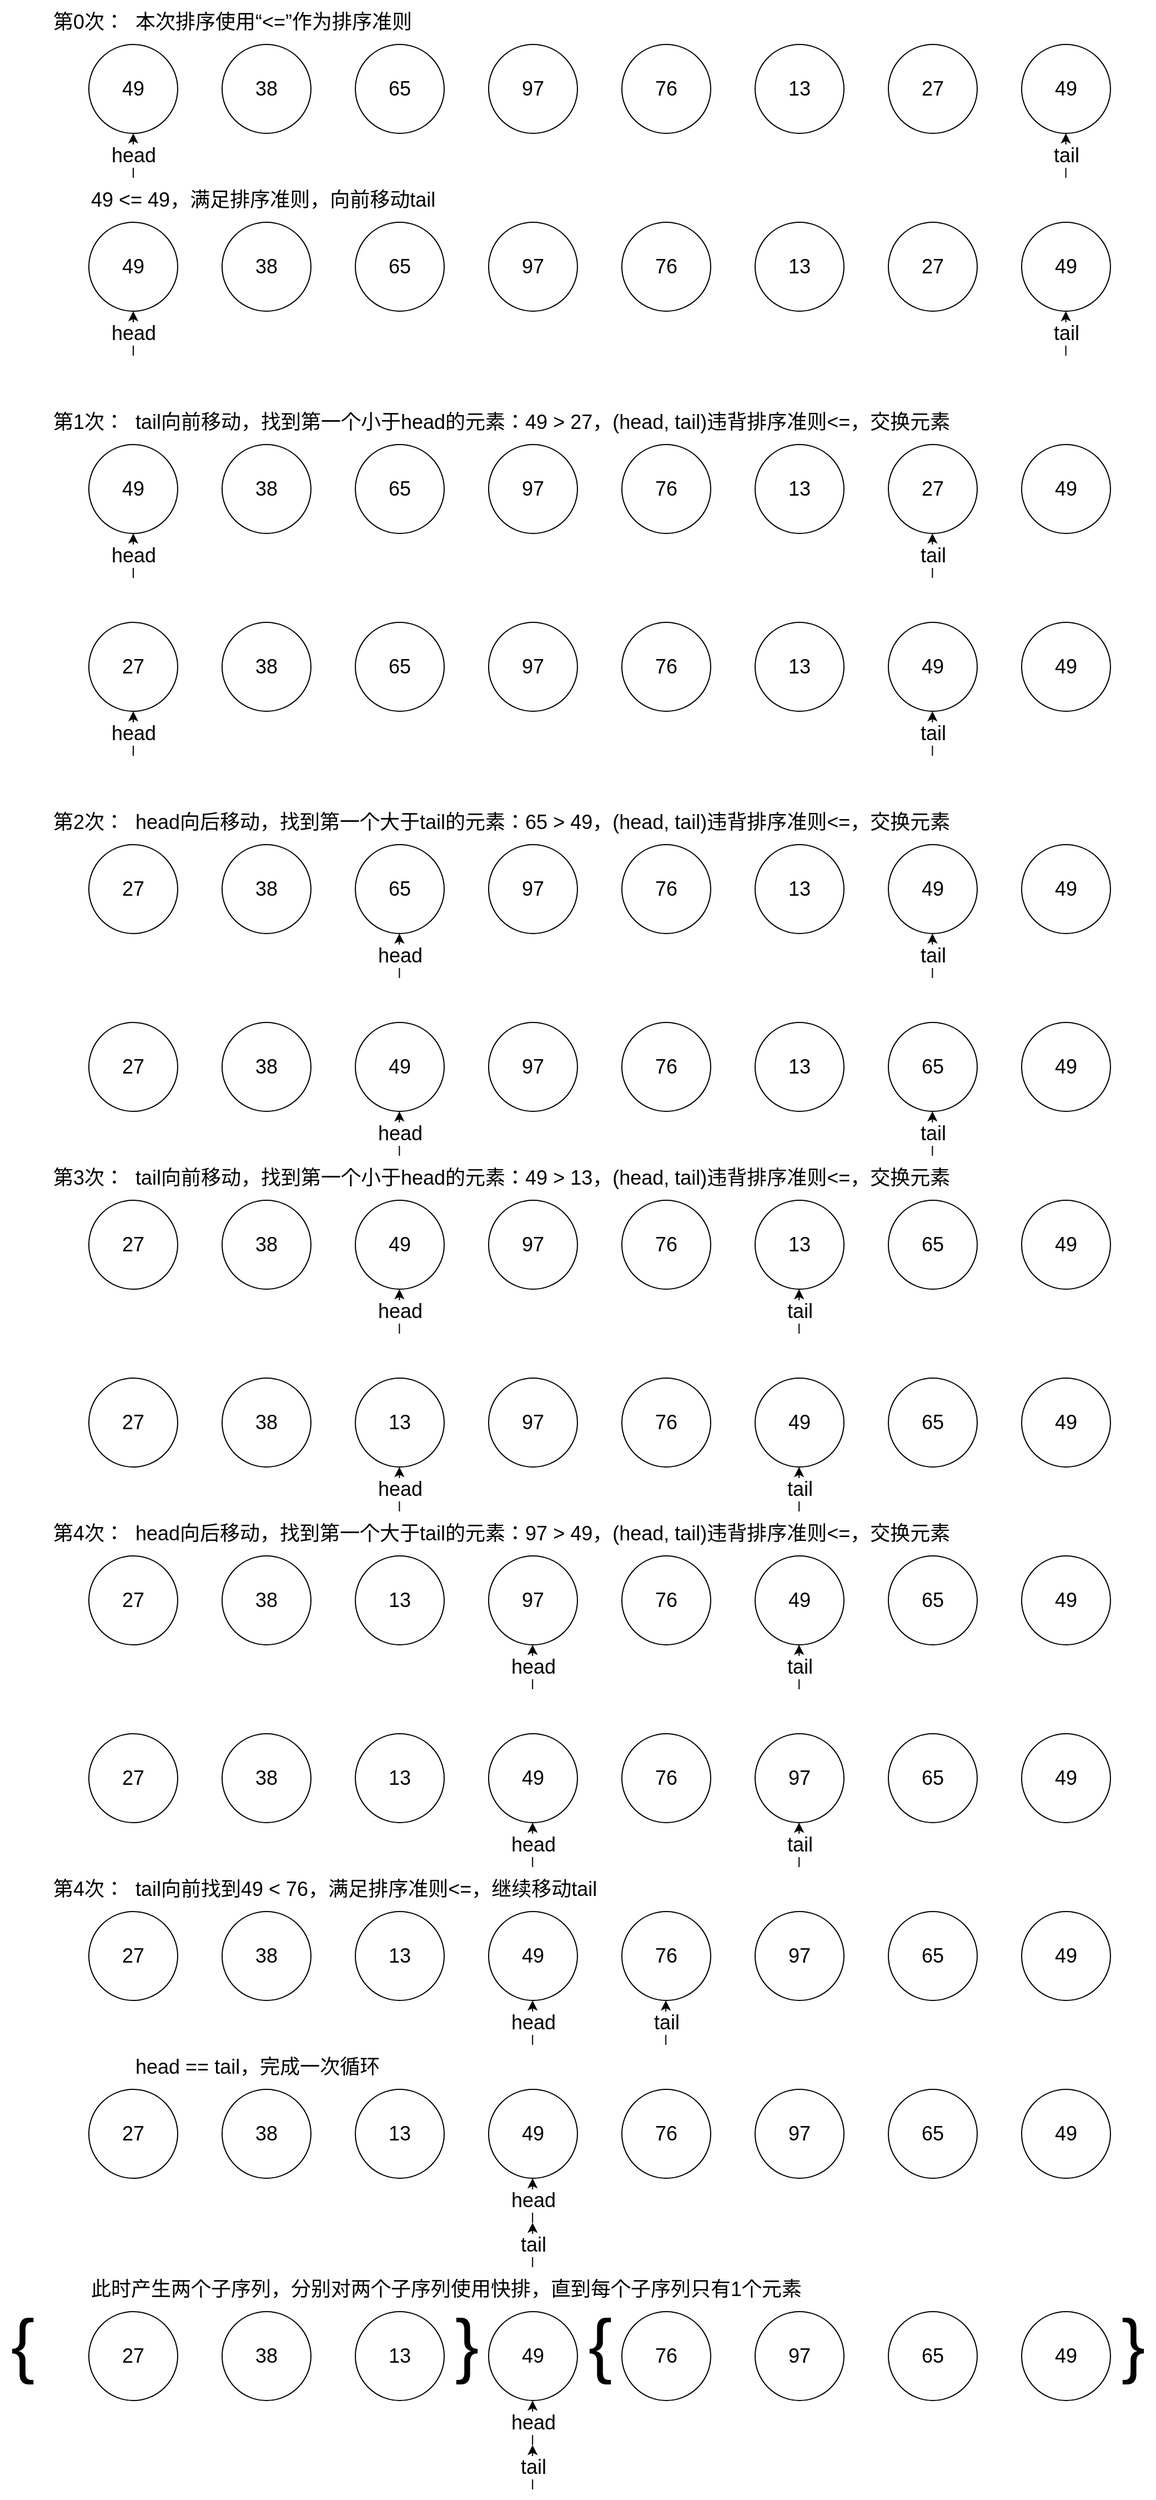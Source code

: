 <mxfile version="15.4.0" type="device"><diagram id="n334v6vvkd28etrMRCji" name="Page-1"><mxGraphModel dx="1422" dy="1916" grid="1" gridSize="10" guides="1" tooltips="1" connect="1" arrows="1" fold="1" page="1" pageScale="1" pageWidth="850" pageHeight="1100" math="0" shadow="0"><root><mxCell id="0"/><mxCell id="1" parent="0"/><mxCell id="-LoUtXhSMaFqMLN9isDO-1" value="&lt;font style=&quot;font-size: 18px&quot;&gt;49&lt;/font&gt;" style="ellipse;whiteSpace=wrap;html=1;aspect=fixed;" parent="1" vertex="1"><mxGeometry x="160" y="-40" width="80" height="80" as="geometry"/></mxCell><mxCell id="-LoUtXhSMaFqMLN9isDO-2" value="&lt;font style=&quot;font-size: 18px&quot;&gt;38&lt;/font&gt;" style="ellipse;whiteSpace=wrap;html=1;aspect=fixed;" parent="1" vertex="1"><mxGeometry x="280" y="-40" width="80" height="80" as="geometry"/></mxCell><mxCell id="-LoUtXhSMaFqMLN9isDO-3" value="&lt;font style=&quot;font-size: 18px&quot;&gt;65&lt;/font&gt;" style="ellipse;whiteSpace=wrap;html=1;aspect=fixed;" parent="1" vertex="1"><mxGeometry x="400" y="-40" width="80" height="80" as="geometry"/></mxCell><mxCell id="-LoUtXhSMaFqMLN9isDO-4" value="&lt;font style=&quot;font-size: 18px&quot;&gt;97&lt;/font&gt;" style="ellipse;whiteSpace=wrap;html=1;aspect=fixed;" parent="1" vertex="1"><mxGeometry x="520" y="-40" width="80" height="80" as="geometry"/></mxCell><mxCell id="-LoUtXhSMaFqMLN9isDO-5" value="&lt;span style=&quot;font-size: 18px&quot;&gt;76&lt;/span&gt;" style="ellipse;whiteSpace=wrap;html=1;aspect=fixed;" parent="1" vertex="1"><mxGeometry x="640" y="-40" width="80" height="80" as="geometry"/></mxCell><mxCell id="-LoUtXhSMaFqMLN9isDO-6" value="&lt;span style=&quot;font-size: 18px&quot;&gt;13&lt;/span&gt;" style="ellipse;whiteSpace=wrap;html=1;aspect=fixed;" parent="1" vertex="1"><mxGeometry x="760" y="-40" width="80" height="80" as="geometry"/></mxCell><mxCell id="-LoUtXhSMaFqMLN9isDO-7" value="&lt;span style=&quot;font-size: 18px&quot;&gt;27&lt;/span&gt;" style="ellipse;whiteSpace=wrap;html=1;aspect=fixed;" parent="1" vertex="1"><mxGeometry x="880" y="-40" width="80" height="80" as="geometry"/></mxCell><mxCell id="-LoUtXhSMaFqMLN9isDO-8" value="&lt;span style=&quot;font-size: 18px&quot;&gt;49&lt;/span&gt;" style="ellipse;whiteSpace=wrap;html=1;aspect=fixed;" parent="1" vertex="1"><mxGeometry x="1000" y="-40" width="80" height="80" as="geometry"/></mxCell><mxCell id="-LoUtXhSMaFqMLN9isDO-9" value="&lt;font style=&quot;font-size: 18px&quot;&gt;第0次：&lt;/font&gt;" style="text;html=1;strokeColor=none;fillColor=none;align=center;verticalAlign=middle;whiteSpace=wrap;rounded=0;" parent="1" vertex="1"><mxGeometry x="120" y="-80" width="80" height="40" as="geometry"/></mxCell><mxCell id="-LoUtXhSMaFqMLN9isDO-10" value="" style="endArrow=classic;html=1;rounded=0;edgeStyle=orthogonalEdgeStyle;" parent="1" edge="1"><mxGeometry relative="1" as="geometry"><mxPoint x="200" y="80" as="sourcePoint"/><mxPoint x="200" y="40" as="targetPoint"/></mxGeometry></mxCell><mxCell id="-LoUtXhSMaFqMLN9isDO-11" value="&lt;font style=&quot;font-size: 18px&quot;&gt;head&lt;/font&gt;" style="edgeLabel;resizable=0;html=1;align=center;verticalAlign=middle;" parent="-LoUtXhSMaFqMLN9isDO-10" connectable="0" vertex="1"><mxGeometry relative="1" as="geometry"/></mxCell><mxCell id="-LoUtXhSMaFqMLN9isDO-12" value="" style="endArrow=classic;html=1;rounded=0;edgeStyle=orthogonalEdgeStyle;" parent="1" edge="1"><mxGeometry relative="1" as="geometry"><mxPoint x="1039.8" y="80" as="sourcePoint"/><mxPoint x="1039.8" y="40" as="targetPoint"/><Array as="points"><mxPoint x="1039.8" y="70"/><mxPoint x="1039.8" y="70"/></Array></mxGeometry></mxCell><mxCell id="-LoUtXhSMaFqMLN9isDO-13" value="&lt;font style=&quot;font-size: 18px&quot;&gt;tail&lt;/font&gt;" style="edgeLabel;resizable=0;html=1;align=center;verticalAlign=middle;" parent="-LoUtXhSMaFqMLN9isDO-12" connectable="0" vertex="1"><mxGeometry relative="1" as="geometry"/></mxCell><mxCell id="-LoUtXhSMaFqMLN9isDO-14" value="&lt;font style=&quot;font-size: 18px&quot;&gt;第1次：&lt;/font&gt;" style="text;html=1;strokeColor=none;fillColor=none;align=center;verticalAlign=middle;whiteSpace=wrap;rounded=0;" parent="1" vertex="1"><mxGeometry x="120" y="280" width="80" height="40" as="geometry"/></mxCell><mxCell id="-LoUtXhSMaFqMLN9isDO-15" value="&lt;font style=&quot;font-size: 18px&quot;&gt;49&lt;/font&gt;" style="ellipse;whiteSpace=wrap;html=1;aspect=fixed;" parent="1" vertex="1"><mxGeometry x="160" y="320" width="80" height="80" as="geometry"/></mxCell><mxCell id="-LoUtXhSMaFqMLN9isDO-16" value="&lt;font style=&quot;font-size: 18px&quot;&gt;38&lt;/font&gt;" style="ellipse;whiteSpace=wrap;html=1;aspect=fixed;" parent="1" vertex="1"><mxGeometry x="280" y="320" width="80" height="80" as="geometry"/></mxCell><mxCell id="-LoUtXhSMaFqMLN9isDO-17" value="&lt;font style=&quot;font-size: 18px&quot;&gt;65&lt;/font&gt;" style="ellipse;whiteSpace=wrap;html=1;aspect=fixed;" parent="1" vertex="1"><mxGeometry x="400" y="320" width="80" height="80" as="geometry"/></mxCell><mxCell id="-LoUtXhSMaFqMLN9isDO-18" value="&lt;font style=&quot;font-size: 18px&quot;&gt;97&lt;/font&gt;" style="ellipse;whiteSpace=wrap;html=1;aspect=fixed;" parent="1" vertex="1"><mxGeometry x="520" y="320" width="80" height="80" as="geometry"/></mxCell><mxCell id="-LoUtXhSMaFqMLN9isDO-19" value="&lt;span style=&quot;font-size: 18px&quot;&gt;76&lt;/span&gt;" style="ellipse;whiteSpace=wrap;html=1;aspect=fixed;" parent="1" vertex="1"><mxGeometry x="640" y="320" width="80" height="80" as="geometry"/></mxCell><mxCell id="-LoUtXhSMaFqMLN9isDO-20" value="&lt;span style=&quot;font-size: 18px&quot;&gt;13&lt;/span&gt;" style="ellipse;whiteSpace=wrap;html=1;aspect=fixed;" parent="1" vertex="1"><mxGeometry x="760" y="320" width="80" height="80" as="geometry"/></mxCell><mxCell id="-LoUtXhSMaFqMLN9isDO-21" value="&lt;span style=&quot;font-size: 18px&quot;&gt;27&lt;/span&gt;" style="ellipse;whiteSpace=wrap;html=1;aspect=fixed;" parent="1" vertex="1"><mxGeometry x="880" y="320" width="80" height="80" as="geometry"/></mxCell><mxCell id="-LoUtXhSMaFqMLN9isDO-22" value="&lt;span style=&quot;font-size: 18px&quot;&gt;49&lt;/span&gt;" style="ellipse;whiteSpace=wrap;html=1;aspect=fixed;" parent="1" vertex="1"><mxGeometry x="1000" y="320" width="80" height="80" as="geometry"/></mxCell><mxCell id="-LoUtXhSMaFqMLN9isDO-23" value="" style="endArrow=classic;html=1;rounded=0;edgeStyle=orthogonalEdgeStyle;" parent="1" edge="1"><mxGeometry relative="1" as="geometry"><mxPoint x="200" y="440" as="sourcePoint"/><mxPoint x="200" y="400" as="targetPoint"/></mxGeometry></mxCell><mxCell id="-LoUtXhSMaFqMLN9isDO-24" value="&lt;font style=&quot;font-size: 18px&quot;&gt;head&lt;/font&gt;" style="edgeLabel;resizable=0;html=1;align=center;verticalAlign=middle;" parent="-LoUtXhSMaFqMLN9isDO-23" connectable="0" vertex="1"><mxGeometry relative="1" as="geometry"/></mxCell><mxCell id="-LoUtXhSMaFqMLN9isDO-25" value="" style="endArrow=classic;html=1;rounded=0;edgeStyle=orthogonalEdgeStyle;" parent="1" edge="1"><mxGeometry relative="1" as="geometry"><mxPoint x="919.66" y="440" as="sourcePoint"/><mxPoint x="919.66" y="400" as="targetPoint"/><Array as="points"><mxPoint x="919.66" y="430"/><mxPoint x="919.66" y="430"/></Array></mxGeometry></mxCell><mxCell id="-LoUtXhSMaFqMLN9isDO-26" value="&lt;font style=&quot;font-size: 18px&quot;&gt;tail&lt;/font&gt;" style="edgeLabel;resizable=0;html=1;align=center;verticalAlign=middle;" parent="-LoUtXhSMaFqMLN9isDO-25" connectable="0" vertex="1"><mxGeometry relative="1" as="geometry"/></mxCell><mxCell id="-LoUtXhSMaFqMLN9isDO-27" value="&lt;font style=&quot;font-size: 18px&quot;&gt;tail向前移动，找到第一个小于head的元素：49 &amp;gt; 27，&lt;/font&gt;&lt;span style=&quot;font-size: 18px&quot;&gt;(head, tail)违背排序准则&amp;lt;=，交换元素&lt;/span&gt;" style="text;html=1;strokeColor=none;fillColor=none;align=left;verticalAlign=middle;whiteSpace=wrap;rounded=0;" parent="1" vertex="1"><mxGeometry x="200" y="280" width="880" height="40" as="geometry"/></mxCell><mxCell id="-LoUtXhSMaFqMLN9isDO-28" value="&lt;font style=&quot;font-size: 18px&quot;&gt;49&lt;/font&gt;" style="ellipse;whiteSpace=wrap;html=1;aspect=fixed;" parent="1" vertex="1"><mxGeometry x="880" y="480" width="80" height="80" as="geometry"/></mxCell><mxCell id="-LoUtXhSMaFqMLN9isDO-29" value="&lt;font style=&quot;font-size: 18px&quot;&gt;38&lt;/font&gt;" style="ellipse;whiteSpace=wrap;html=1;aspect=fixed;" parent="1" vertex="1"><mxGeometry x="280" y="480" width="80" height="80" as="geometry"/></mxCell><mxCell id="-LoUtXhSMaFqMLN9isDO-30" value="&lt;font style=&quot;font-size: 18px&quot;&gt;65&lt;/font&gt;" style="ellipse;whiteSpace=wrap;html=1;aspect=fixed;" parent="1" vertex="1"><mxGeometry x="400" y="480" width="80" height="80" as="geometry"/></mxCell><mxCell id="-LoUtXhSMaFqMLN9isDO-31" value="&lt;font style=&quot;font-size: 18px&quot;&gt;97&lt;/font&gt;" style="ellipse;whiteSpace=wrap;html=1;aspect=fixed;" parent="1" vertex="1"><mxGeometry x="520" y="480" width="80" height="80" as="geometry"/></mxCell><mxCell id="-LoUtXhSMaFqMLN9isDO-32" value="&lt;span style=&quot;font-size: 18px&quot;&gt;76&lt;/span&gt;" style="ellipse;whiteSpace=wrap;html=1;aspect=fixed;" parent="1" vertex="1"><mxGeometry x="640" y="480" width="80" height="80" as="geometry"/></mxCell><mxCell id="-LoUtXhSMaFqMLN9isDO-33" value="&lt;span style=&quot;font-size: 18px&quot;&gt;13&lt;/span&gt;" style="ellipse;whiteSpace=wrap;html=1;aspect=fixed;" parent="1" vertex="1"><mxGeometry x="760" y="480" width="80" height="80" as="geometry"/></mxCell><mxCell id="-LoUtXhSMaFqMLN9isDO-34" value="&lt;span style=&quot;font-size: 18px&quot;&gt;27&lt;/span&gt;" style="ellipse;whiteSpace=wrap;html=1;aspect=fixed;" parent="1" vertex="1"><mxGeometry x="160" y="480" width="80" height="80" as="geometry"/></mxCell><mxCell id="-LoUtXhSMaFqMLN9isDO-35" value="&lt;span style=&quot;font-size: 18px&quot;&gt;49&lt;/span&gt;" style="ellipse;whiteSpace=wrap;html=1;aspect=fixed;" parent="1" vertex="1"><mxGeometry x="1000" y="480" width="80" height="80" as="geometry"/></mxCell><mxCell id="-LoUtXhSMaFqMLN9isDO-36" value="" style="endArrow=classic;html=1;rounded=0;edgeStyle=orthogonalEdgeStyle;" parent="1" edge="1"><mxGeometry relative="1" as="geometry"><mxPoint x="200" y="600" as="sourcePoint"/><mxPoint x="200" y="560" as="targetPoint"/></mxGeometry></mxCell><mxCell id="-LoUtXhSMaFqMLN9isDO-37" value="&lt;font style=&quot;font-size: 18px&quot;&gt;head&lt;/font&gt;" style="edgeLabel;resizable=0;html=1;align=center;verticalAlign=middle;" parent="-LoUtXhSMaFqMLN9isDO-36" connectable="0" vertex="1"><mxGeometry relative="1" as="geometry"/></mxCell><mxCell id="-LoUtXhSMaFqMLN9isDO-38" value="" style="endArrow=classic;html=1;rounded=0;edgeStyle=orthogonalEdgeStyle;" parent="1" edge="1"><mxGeometry relative="1" as="geometry"><mxPoint x="919.66" y="600" as="sourcePoint"/><mxPoint x="919.66" y="560" as="targetPoint"/><Array as="points"><mxPoint x="919.66" y="590"/><mxPoint x="919.66" y="590"/></Array></mxGeometry></mxCell><mxCell id="-LoUtXhSMaFqMLN9isDO-39" value="&lt;font style=&quot;font-size: 18px&quot;&gt;tail&lt;/font&gt;" style="edgeLabel;resizable=0;html=1;align=center;verticalAlign=middle;" parent="-LoUtXhSMaFqMLN9isDO-38" connectable="0" vertex="1"><mxGeometry relative="1" as="geometry"/></mxCell><mxCell id="-LoUtXhSMaFqMLN9isDO-40" value="&lt;font style=&quot;font-size: 18px&quot;&gt;49&lt;/font&gt;" style="ellipse;whiteSpace=wrap;html=1;aspect=fixed;" parent="1" vertex="1"><mxGeometry x="880" y="680" width="80" height="80" as="geometry"/></mxCell><mxCell id="-LoUtXhSMaFqMLN9isDO-41" value="&lt;font style=&quot;font-size: 18px&quot;&gt;38&lt;/font&gt;" style="ellipse;whiteSpace=wrap;html=1;aspect=fixed;" parent="1" vertex="1"><mxGeometry x="280" y="680" width="80" height="80" as="geometry"/></mxCell><mxCell id="-LoUtXhSMaFqMLN9isDO-42" value="&lt;font style=&quot;font-size: 18px&quot;&gt;65&lt;/font&gt;" style="ellipse;whiteSpace=wrap;html=1;aspect=fixed;" parent="1" vertex="1"><mxGeometry x="400" y="680" width="80" height="80" as="geometry"/></mxCell><mxCell id="-LoUtXhSMaFqMLN9isDO-43" value="&lt;font style=&quot;font-size: 18px&quot;&gt;97&lt;/font&gt;" style="ellipse;whiteSpace=wrap;html=1;aspect=fixed;" parent="1" vertex="1"><mxGeometry x="520" y="680" width="80" height="80" as="geometry"/></mxCell><mxCell id="-LoUtXhSMaFqMLN9isDO-44" value="&lt;span style=&quot;font-size: 18px&quot;&gt;76&lt;/span&gt;" style="ellipse;whiteSpace=wrap;html=1;aspect=fixed;" parent="1" vertex="1"><mxGeometry x="640" y="680" width="80" height="80" as="geometry"/></mxCell><mxCell id="-LoUtXhSMaFqMLN9isDO-45" value="&lt;span style=&quot;font-size: 18px&quot;&gt;13&lt;/span&gt;" style="ellipse;whiteSpace=wrap;html=1;aspect=fixed;" parent="1" vertex="1"><mxGeometry x="760" y="680" width="80" height="80" as="geometry"/></mxCell><mxCell id="-LoUtXhSMaFqMLN9isDO-46" value="&lt;span style=&quot;font-size: 18px&quot;&gt;27&lt;/span&gt;" style="ellipse;whiteSpace=wrap;html=1;aspect=fixed;" parent="1" vertex="1"><mxGeometry x="160" y="680" width="80" height="80" as="geometry"/></mxCell><mxCell id="-LoUtXhSMaFqMLN9isDO-47" value="&lt;span style=&quot;font-size: 18px&quot;&gt;49&lt;/span&gt;" style="ellipse;whiteSpace=wrap;html=1;aspect=fixed;" parent="1" vertex="1"><mxGeometry x="1000" y="680" width="80" height="80" as="geometry"/></mxCell><mxCell id="-LoUtXhSMaFqMLN9isDO-48" value="" style="endArrow=classic;html=1;rounded=0;edgeStyle=orthogonalEdgeStyle;" parent="1" edge="1"><mxGeometry relative="1" as="geometry"><mxPoint x="439.66" y="800" as="sourcePoint"/><mxPoint x="439.66" y="760" as="targetPoint"/></mxGeometry></mxCell><mxCell id="-LoUtXhSMaFqMLN9isDO-49" value="&lt;font style=&quot;font-size: 18px&quot;&gt;head&lt;/font&gt;" style="edgeLabel;resizable=0;html=1;align=center;verticalAlign=middle;" parent="-LoUtXhSMaFqMLN9isDO-48" connectable="0" vertex="1"><mxGeometry relative="1" as="geometry"/></mxCell><mxCell id="-LoUtXhSMaFqMLN9isDO-50" value="" style="endArrow=classic;html=1;rounded=0;edgeStyle=orthogonalEdgeStyle;" parent="1" edge="1"><mxGeometry relative="1" as="geometry"><mxPoint x="919.66" y="800" as="sourcePoint"/><mxPoint x="919.66" y="760" as="targetPoint"/><Array as="points"><mxPoint x="919.66" y="790"/><mxPoint x="919.66" y="790"/></Array></mxGeometry></mxCell><mxCell id="-LoUtXhSMaFqMLN9isDO-51" value="&lt;font style=&quot;font-size: 18px&quot;&gt;tail&lt;/font&gt;" style="edgeLabel;resizable=0;html=1;align=center;verticalAlign=middle;" parent="-LoUtXhSMaFqMLN9isDO-50" connectable="0" vertex="1"><mxGeometry relative="1" as="geometry"/></mxCell><mxCell id="-LoUtXhSMaFqMLN9isDO-52" value="&lt;font style=&quot;font-size: 18px&quot;&gt;第2次：&lt;/font&gt;" style="text;html=1;strokeColor=none;fillColor=none;align=center;verticalAlign=middle;whiteSpace=wrap;rounded=0;" parent="1" vertex="1"><mxGeometry x="120" y="640" width="80" height="40" as="geometry"/></mxCell><mxCell id="-LoUtXhSMaFqMLN9isDO-53" value="&lt;font style=&quot;font-size: 18px&quot;&gt;head向后移动，找到第一个大于tail的元素：65 &amp;gt; 49，(head, tail)违背排序准则&amp;lt;=，交换元素&lt;/font&gt;" style="text;html=1;strokeColor=none;fillColor=none;align=left;verticalAlign=middle;whiteSpace=wrap;rounded=0;" parent="1" vertex="1"><mxGeometry x="200" y="640" width="880" height="40" as="geometry"/></mxCell><mxCell id="-LoUtXhSMaFqMLN9isDO-54" value="&lt;font style=&quot;font-size: 18px&quot;&gt;49&lt;/font&gt;" style="ellipse;whiteSpace=wrap;html=1;aspect=fixed;" parent="1" vertex="1"><mxGeometry x="400" y="840" width="80" height="80" as="geometry"/></mxCell><mxCell id="-LoUtXhSMaFqMLN9isDO-55" value="&lt;font style=&quot;font-size: 18px&quot;&gt;38&lt;/font&gt;" style="ellipse;whiteSpace=wrap;html=1;aspect=fixed;" parent="1" vertex="1"><mxGeometry x="280" y="840" width="80" height="80" as="geometry"/></mxCell><mxCell id="-LoUtXhSMaFqMLN9isDO-56" value="&lt;font style=&quot;font-size: 18px&quot;&gt;65&lt;/font&gt;" style="ellipse;whiteSpace=wrap;html=1;aspect=fixed;" parent="1" vertex="1"><mxGeometry x="880" y="840" width="80" height="80" as="geometry"/></mxCell><mxCell id="-LoUtXhSMaFqMLN9isDO-57" value="&lt;font style=&quot;font-size: 18px&quot;&gt;97&lt;/font&gt;" style="ellipse;whiteSpace=wrap;html=1;aspect=fixed;" parent="1" vertex="1"><mxGeometry x="520" y="840" width="80" height="80" as="geometry"/></mxCell><mxCell id="-LoUtXhSMaFqMLN9isDO-58" value="&lt;span style=&quot;font-size: 18px&quot;&gt;76&lt;/span&gt;" style="ellipse;whiteSpace=wrap;html=1;aspect=fixed;" parent="1" vertex="1"><mxGeometry x="640" y="840" width="80" height="80" as="geometry"/></mxCell><mxCell id="-LoUtXhSMaFqMLN9isDO-59" value="&lt;span style=&quot;font-size: 18px&quot;&gt;13&lt;/span&gt;" style="ellipse;whiteSpace=wrap;html=1;aspect=fixed;" parent="1" vertex="1"><mxGeometry x="760" y="840" width="80" height="80" as="geometry"/></mxCell><mxCell id="-LoUtXhSMaFqMLN9isDO-60" value="&lt;span style=&quot;font-size: 18px&quot;&gt;27&lt;/span&gt;" style="ellipse;whiteSpace=wrap;html=1;aspect=fixed;" parent="1" vertex="1"><mxGeometry x="160" y="840" width="80" height="80" as="geometry"/></mxCell><mxCell id="-LoUtXhSMaFqMLN9isDO-61" value="&lt;span style=&quot;font-size: 18px&quot;&gt;49&lt;/span&gt;" style="ellipse;whiteSpace=wrap;html=1;aspect=fixed;" parent="1" vertex="1"><mxGeometry x="1000" y="840" width="80" height="80" as="geometry"/></mxCell><mxCell id="-LoUtXhSMaFqMLN9isDO-62" value="" style="endArrow=classic;html=1;rounded=0;edgeStyle=orthogonalEdgeStyle;" parent="1" edge="1"><mxGeometry relative="1" as="geometry"><mxPoint x="439.66" y="960" as="sourcePoint"/><mxPoint x="439.66" y="920" as="targetPoint"/></mxGeometry></mxCell><mxCell id="-LoUtXhSMaFqMLN9isDO-63" value="&lt;font style=&quot;font-size: 18px&quot;&gt;head&lt;/font&gt;" style="edgeLabel;resizable=0;html=1;align=center;verticalAlign=middle;" parent="-LoUtXhSMaFqMLN9isDO-62" connectable="0" vertex="1"><mxGeometry relative="1" as="geometry"/></mxCell><mxCell id="-LoUtXhSMaFqMLN9isDO-64" value="" style="endArrow=classic;html=1;rounded=0;edgeStyle=orthogonalEdgeStyle;" parent="1" edge="1"><mxGeometry relative="1" as="geometry"><mxPoint x="919.66" y="960" as="sourcePoint"/><mxPoint x="919.66" y="920" as="targetPoint"/><Array as="points"><mxPoint x="919.66" y="950"/><mxPoint x="919.66" y="950"/></Array></mxGeometry></mxCell><mxCell id="-LoUtXhSMaFqMLN9isDO-65" value="&lt;font style=&quot;font-size: 18px&quot;&gt;tail&lt;/font&gt;" style="edgeLabel;resizable=0;html=1;align=center;verticalAlign=middle;" parent="-LoUtXhSMaFqMLN9isDO-64" connectable="0" vertex="1"><mxGeometry relative="1" as="geometry"/></mxCell><mxCell id="-LoUtXhSMaFqMLN9isDO-66" value="&lt;font style=&quot;font-size: 18px&quot;&gt;第3次：&lt;/font&gt;" style="text;html=1;strokeColor=none;fillColor=none;align=center;verticalAlign=middle;whiteSpace=wrap;rounded=0;" parent="1" vertex="1"><mxGeometry x="120" y="960" width="80" height="40" as="geometry"/></mxCell><mxCell id="-LoUtXhSMaFqMLN9isDO-67" value="&lt;font style=&quot;font-size: 18px&quot;&gt;49&lt;/font&gt;" style="ellipse;whiteSpace=wrap;html=1;aspect=fixed;" parent="1" vertex="1"><mxGeometry x="400" y="1000" width="80" height="80" as="geometry"/></mxCell><mxCell id="-LoUtXhSMaFqMLN9isDO-68" value="&lt;font style=&quot;font-size: 18px&quot;&gt;38&lt;/font&gt;" style="ellipse;whiteSpace=wrap;html=1;aspect=fixed;" parent="1" vertex="1"><mxGeometry x="280" y="1000" width="80" height="80" as="geometry"/></mxCell><mxCell id="-LoUtXhSMaFqMLN9isDO-69" value="&lt;font style=&quot;font-size: 18px&quot;&gt;65&lt;/font&gt;" style="ellipse;whiteSpace=wrap;html=1;aspect=fixed;" parent="1" vertex="1"><mxGeometry x="880" y="1000" width="80" height="80" as="geometry"/></mxCell><mxCell id="-LoUtXhSMaFqMLN9isDO-70" value="&lt;font style=&quot;font-size: 18px&quot;&gt;97&lt;/font&gt;" style="ellipse;whiteSpace=wrap;html=1;aspect=fixed;" parent="1" vertex="1"><mxGeometry x="520" y="1000" width="80" height="80" as="geometry"/></mxCell><mxCell id="-LoUtXhSMaFqMLN9isDO-71" value="&lt;span style=&quot;font-size: 18px&quot;&gt;76&lt;/span&gt;" style="ellipse;whiteSpace=wrap;html=1;aspect=fixed;" parent="1" vertex="1"><mxGeometry x="640" y="1000" width="80" height="80" as="geometry"/></mxCell><mxCell id="-LoUtXhSMaFqMLN9isDO-72" value="&lt;span style=&quot;font-size: 18px&quot;&gt;13&lt;/span&gt;" style="ellipse;whiteSpace=wrap;html=1;aspect=fixed;" parent="1" vertex="1"><mxGeometry x="760" y="1000" width="80" height="80" as="geometry"/></mxCell><mxCell id="-LoUtXhSMaFqMLN9isDO-73" value="&lt;span style=&quot;font-size: 18px&quot;&gt;27&lt;/span&gt;" style="ellipse;whiteSpace=wrap;html=1;aspect=fixed;" parent="1" vertex="1"><mxGeometry x="160" y="1000" width="80" height="80" as="geometry"/></mxCell><mxCell id="-LoUtXhSMaFqMLN9isDO-74" value="&lt;span style=&quot;font-size: 18px&quot;&gt;49&lt;/span&gt;" style="ellipse;whiteSpace=wrap;html=1;aspect=fixed;" parent="1" vertex="1"><mxGeometry x="1000" y="1000" width="80" height="80" as="geometry"/></mxCell><mxCell id="-LoUtXhSMaFqMLN9isDO-75" value="" style="endArrow=classic;html=1;rounded=0;edgeStyle=orthogonalEdgeStyle;" parent="1" edge="1"><mxGeometry relative="1" as="geometry"><mxPoint x="439.66" y="1120" as="sourcePoint"/><mxPoint x="439.66" y="1080" as="targetPoint"/></mxGeometry></mxCell><mxCell id="-LoUtXhSMaFqMLN9isDO-76" value="&lt;font style=&quot;font-size: 18px&quot;&gt;head&lt;/font&gt;" style="edgeLabel;resizable=0;html=1;align=center;verticalAlign=middle;" parent="-LoUtXhSMaFqMLN9isDO-75" connectable="0" vertex="1"><mxGeometry relative="1" as="geometry"/></mxCell><mxCell id="-LoUtXhSMaFqMLN9isDO-77" value="" style="endArrow=classic;html=1;rounded=0;edgeStyle=orthogonalEdgeStyle;" parent="1" edge="1"><mxGeometry relative="1" as="geometry"><mxPoint x="799.58" y="1120" as="sourcePoint"/><mxPoint x="799.58" y="1080" as="targetPoint"/><Array as="points"><mxPoint x="799.58" y="1110"/><mxPoint x="799.58" y="1110"/></Array></mxGeometry></mxCell><mxCell id="-LoUtXhSMaFqMLN9isDO-78" value="&lt;font style=&quot;font-size: 18px&quot;&gt;tail&lt;/font&gt;" style="edgeLabel;resizable=0;html=1;align=center;verticalAlign=middle;" parent="-LoUtXhSMaFqMLN9isDO-77" connectable="0" vertex="1"><mxGeometry relative="1" as="geometry"/></mxCell><mxCell id="-LoUtXhSMaFqMLN9isDO-79" value="&lt;font style=&quot;font-size: 18px&quot;&gt;tail向前移动，找到第一个小于head的元素：49 &amp;gt; 13，&lt;/font&gt;&lt;span style=&quot;font-size: 18px&quot;&gt;(head, tail)违背排序准则&amp;lt;=，交换元素&lt;/span&gt;" style="text;html=1;strokeColor=none;fillColor=none;align=left;verticalAlign=middle;whiteSpace=wrap;rounded=0;" parent="1" vertex="1"><mxGeometry x="200" y="960" width="880" height="40" as="geometry"/></mxCell><mxCell id="-LoUtXhSMaFqMLN9isDO-80" value="&lt;font style=&quot;font-size: 18px&quot;&gt;49&lt;/font&gt;" style="ellipse;whiteSpace=wrap;html=1;aspect=fixed;" parent="1" vertex="1"><mxGeometry x="760" y="1160" width="80" height="80" as="geometry"/></mxCell><mxCell id="-LoUtXhSMaFqMLN9isDO-81" value="&lt;font style=&quot;font-size: 18px&quot;&gt;38&lt;/font&gt;" style="ellipse;whiteSpace=wrap;html=1;aspect=fixed;" parent="1" vertex="1"><mxGeometry x="280" y="1160" width="80" height="80" as="geometry"/></mxCell><mxCell id="-LoUtXhSMaFqMLN9isDO-82" value="&lt;font style=&quot;font-size: 18px&quot;&gt;65&lt;/font&gt;" style="ellipse;whiteSpace=wrap;html=1;aspect=fixed;" parent="1" vertex="1"><mxGeometry x="880" y="1160" width="80" height="80" as="geometry"/></mxCell><mxCell id="-LoUtXhSMaFqMLN9isDO-83" value="&lt;font style=&quot;font-size: 18px&quot;&gt;97&lt;/font&gt;" style="ellipse;whiteSpace=wrap;html=1;aspect=fixed;" parent="1" vertex="1"><mxGeometry x="520" y="1160" width="80" height="80" as="geometry"/></mxCell><mxCell id="-LoUtXhSMaFqMLN9isDO-84" value="&lt;span style=&quot;font-size: 18px&quot;&gt;76&lt;/span&gt;" style="ellipse;whiteSpace=wrap;html=1;aspect=fixed;" parent="1" vertex="1"><mxGeometry x="640" y="1160" width="80" height="80" as="geometry"/></mxCell><mxCell id="-LoUtXhSMaFqMLN9isDO-85" value="&lt;span style=&quot;font-size: 18px&quot;&gt;13&lt;/span&gt;" style="ellipse;whiteSpace=wrap;html=1;aspect=fixed;" parent="1" vertex="1"><mxGeometry x="400" y="1160" width="80" height="80" as="geometry"/></mxCell><mxCell id="-LoUtXhSMaFqMLN9isDO-86" value="&lt;span style=&quot;font-size: 18px&quot;&gt;27&lt;/span&gt;" style="ellipse;whiteSpace=wrap;html=1;aspect=fixed;" parent="1" vertex="1"><mxGeometry x="160" y="1160" width="80" height="80" as="geometry"/></mxCell><mxCell id="-LoUtXhSMaFqMLN9isDO-87" value="&lt;span style=&quot;font-size: 18px&quot;&gt;49&lt;/span&gt;" style="ellipse;whiteSpace=wrap;html=1;aspect=fixed;" parent="1" vertex="1"><mxGeometry x="1000" y="1160" width="80" height="80" as="geometry"/></mxCell><mxCell id="-LoUtXhSMaFqMLN9isDO-88" value="" style="endArrow=classic;html=1;rounded=0;edgeStyle=orthogonalEdgeStyle;" parent="1" edge="1"><mxGeometry relative="1" as="geometry"><mxPoint x="439.66" y="1280" as="sourcePoint"/><mxPoint x="439.66" y="1240" as="targetPoint"/></mxGeometry></mxCell><mxCell id="-LoUtXhSMaFqMLN9isDO-89" value="&lt;font style=&quot;font-size: 18px&quot;&gt;head&lt;/font&gt;" style="edgeLabel;resizable=0;html=1;align=center;verticalAlign=middle;" parent="-LoUtXhSMaFqMLN9isDO-88" connectable="0" vertex="1"><mxGeometry relative="1" as="geometry"/></mxCell><mxCell id="-LoUtXhSMaFqMLN9isDO-90" value="" style="endArrow=classic;html=1;rounded=0;edgeStyle=orthogonalEdgeStyle;" parent="1" edge="1"><mxGeometry relative="1" as="geometry"><mxPoint x="799.58" y="1280" as="sourcePoint"/><mxPoint x="799.58" y="1240" as="targetPoint"/><Array as="points"><mxPoint x="799.58" y="1270"/><mxPoint x="799.58" y="1270"/></Array></mxGeometry></mxCell><mxCell id="-LoUtXhSMaFqMLN9isDO-91" value="&lt;font style=&quot;font-size: 18px&quot;&gt;tail&lt;/font&gt;" style="edgeLabel;resizable=0;html=1;align=center;verticalAlign=middle;" parent="-LoUtXhSMaFqMLN9isDO-90" connectable="0" vertex="1"><mxGeometry relative="1" as="geometry"/></mxCell><mxCell id="-LoUtXhSMaFqMLN9isDO-92" value="&lt;font style=&quot;font-size: 18px&quot;&gt;第4次：&lt;/font&gt;" style="text;html=1;strokeColor=none;fillColor=none;align=center;verticalAlign=middle;whiteSpace=wrap;rounded=0;" parent="1" vertex="1"><mxGeometry x="120" y="1280" width="80" height="40" as="geometry"/></mxCell><mxCell id="-LoUtXhSMaFqMLN9isDO-103" value="&lt;font style=&quot;font-size: 18px&quot;&gt;49&lt;/font&gt;" style="ellipse;whiteSpace=wrap;html=1;aspect=fixed;" parent="1" vertex="1"><mxGeometry x="760" y="1320" width="80" height="80" as="geometry"/></mxCell><mxCell id="-LoUtXhSMaFqMLN9isDO-104" value="&lt;font style=&quot;font-size: 18px&quot;&gt;38&lt;/font&gt;" style="ellipse;whiteSpace=wrap;html=1;aspect=fixed;" parent="1" vertex="1"><mxGeometry x="280" y="1320" width="80" height="80" as="geometry"/></mxCell><mxCell id="-LoUtXhSMaFqMLN9isDO-105" value="&lt;font style=&quot;font-size: 18px&quot;&gt;65&lt;/font&gt;" style="ellipse;whiteSpace=wrap;html=1;aspect=fixed;" parent="1" vertex="1"><mxGeometry x="880" y="1320" width="80" height="80" as="geometry"/></mxCell><mxCell id="-LoUtXhSMaFqMLN9isDO-106" value="&lt;font style=&quot;font-size: 18px&quot;&gt;97&lt;/font&gt;" style="ellipse;whiteSpace=wrap;html=1;aspect=fixed;" parent="1" vertex="1"><mxGeometry x="520" y="1320" width="80" height="80" as="geometry"/></mxCell><mxCell id="-LoUtXhSMaFqMLN9isDO-107" value="&lt;span style=&quot;font-size: 18px&quot;&gt;76&lt;/span&gt;" style="ellipse;whiteSpace=wrap;html=1;aspect=fixed;" parent="1" vertex="1"><mxGeometry x="640" y="1320" width="80" height="80" as="geometry"/></mxCell><mxCell id="-LoUtXhSMaFqMLN9isDO-108" value="&lt;span style=&quot;font-size: 18px&quot;&gt;13&lt;/span&gt;" style="ellipse;whiteSpace=wrap;html=1;aspect=fixed;" parent="1" vertex="1"><mxGeometry x="400" y="1320" width="80" height="80" as="geometry"/></mxCell><mxCell id="-LoUtXhSMaFqMLN9isDO-109" value="&lt;span style=&quot;font-size: 18px&quot;&gt;27&lt;/span&gt;" style="ellipse;whiteSpace=wrap;html=1;aspect=fixed;" parent="1" vertex="1"><mxGeometry x="160" y="1320" width="80" height="80" as="geometry"/></mxCell><mxCell id="-LoUtXhSMaFqMLN9isDO-110" value="&lt;span style=&quot;font-size: 18px&quot;&gt;49&lt;/span&gt;" style="ellipse;whiteSpace=wrap;html=1;aspect=fixed;" parent="1" vertex="1"><mxGeometry x="1000" y="1320" width="80" height="80" as="geometry"/></mxCell><mxCell id="-LoUtXhSMaFqMLN9isDO-111" value="" style="endArrow=classic;html=1;rounded=0;edgeStyle=orthogonalEdgeStyle;" parent="1" edge="1"><mxGeometry relative="1" as="geometry"><mxPoint x="559.58" y="1440" as="sourcePoint"/><mxPoint x="559.58" y="1400" as="targetPoint"/></mxGeometry></mxCell><mxCell id="-LoUtXhSMaFqMLN9isDO-112" value="&lt;font style=&quot;font-size: 18px&quot;&gt;head&lt;/font&gt;" style="edgeLabel;resizable=0;html=1;align=center;verticalAlign=middle;" parent="-LoUtXhSMaFqMLN9isDO-111" connectable="0" vertex="1"><mxGeometry relative="1" as="geometry"/></mxCell><mxCell id="-LoUtXhSMaFqMLN9isDO-113" value="" style="endArrow=classic;html=1;rounded=0;edgeStyle=orthogonalEdgeStyle;" parent="1" edge="1"><mxGeometry relative="1" as="geometry"><mxPoint x="799.58" y="1440" as="sourcePoint"/><mxPoint x="799.58" y="1400" as="targetPoint"/><Array as="points"><mxPoint x="799.58" y="1430"/><mxPoint x="799.58" y="1430"/></Array></mxGeometry></mxCell><mxCell id="-LoUtXhSMaFqMLN9isDO-114" value="&lt;font style=&quot;font-size: 18px&quot;&gt;tail&lt;/font&gt;" style="edgeLabel;resizable=0;html=1;align=center;verticalAlign=middle;" parent="-LoUtXhSMaFqMLN9isDO-113" connectable="0" vertex="1"><mxGeometry relative="1" as="geometry"/></mxCell><mxCell id="-LoUtXhSMaFqMLN9isDO-115" value="&lt;font style=&quot;font-size: 18px&quot;&gt;head向后移动，找到第一个大于tail的元素：97 &amp;gt; 49，&lt;/font&gt;&lt;span style=&quot;font-size: 18px&quot;&gt;(head, tail)违背排序准则&amp;lt;=，交换元素&lt;/span&gt;" style="text;html=1;strokeColor=none;fillColor=none;align=left;verticalAlign=middle;whiteSpace=wrap;rounded=0;" parent="1" vertex="1"><mxGeometry x="200" y="1280" width="880" height="40" as="geometry"/></mxCell><mxCell id="-LoUtXhSMaFqMLN9isDO-116" value="&lt;font style=&quot;font-size: 18px&quot;&gt;49&lt;/font&gt;" style="ellipse;whiteSpace=wrap;html=1;aspect=fixed;" parent="1" vertex="1"><mxGeometry x="520" y="1480" width="80" height="80" as="geometry"/></mxCell><mxCell id="-LoUtXhSMaFqMLN9isDO-117" value="&lt;font style=&quot;font-size: 18px&quot;&gt;38&lt;/font&gt;" style="ellipse;whiteSpace=wrap;html=1;aspect=fixed;" parent="1" vertex="1"><mxGeometry x="280" y="1480" width="80" height="80" as="geometry"/></mxCell><mxCell id="-LoUtXhSMaFqMLN9isDO-118" value="&lt;font style=&quot;font-size: 18px&quot;&gt;65&lt;/font&gt;" style="ellipse;whiteSpace=wrap;html=1;aspect=fixed;" parent="1" vertex="1"><mxGeometry x="880" y="1480" width="80" height="80" as="geometry"/></mxCell><mxCell id="-LoUtXhSMaFqMLN9isDO-119" value="&lt;font style=&quot;font-size: 18px&quot;&gt;97&lt;/font&gt;" style="ellipse;whiteSpace=wrap;html=1;aspect=fixed;" parent="1" vertex="1"><mxGeometry x="760" y="1480" width="80" height="80" as="geometry"/></mxCell><mxCell id="-LoUtXhSMaFqMLN9isDO-120" value="&lt;span style=&quot;font-size: 18px&quot;&gt;76&lt;/span&gt;" style="ellipse;whiteSpace=wrap;html=1;aspect=fixed;" parent="1" vertex="1"><mxGeometry x="640" y="1480" width="80" height="80" as="geometry"/></mxCell><mxCell id="-LoUtXhSMaFqMLN9isDO-121" value="&lt;span style=&quot;font-size: 18px&quot;&gt;13&lt;/span&gt;" style="ellipse;whiteSpace=wrap;html=1;aspect=fixed;" parent="1" vertex="1"><mxGeometry x="400" y="1480" width="80" height="80" as="geometry"/></mxCell><mxCell id="-LoUtXhSMaFqMLN9isDO-122" value="&lt;span style=&quot;font-size: 18px&quot;&gt;27&lt;/span&gt;" style="ellipse;whiteSpace=wrap;html=1;aspect=fixed;" parent="1" vertex="1"><mxGeometry x="160" y="1480" width="80" height="80" as="geometry"/></mxCell><mxCell id="-LoUtXhSMaFqMLN9isDO-123" value="&lt;span style=&quot;font-size: 18px&quot;&gt;49&lt;/span&gt;" style="ellipse;whiteSpace=wrap;html=1;aspect=fixed;" parent="1" vertex="1"><mxGeometry x="1000" y="1480" width="80" height="80" as="geometry"/></mxCell><mxCell id="-LoUtXhSMaFqMLN9isDO-124" value="" style="endArrow=classic;html=1;rounded=0;edgeStyle=orthogonalEdgeStyle;" parent="1" edge="1"><mxGeometry relative="1" as="geometry"><mxPoint x="559.58" y="1600" as="sourcePoint"/><mxPoint x="559.58" y="1560" as="targetPoint"/></mxGeometry></mxCell><mxCell id="-LoUtXhSMaFqMLN9isDO-125" value="&lt;font style=&quot;font-size: 18px&quot;&gt;head&lt;/font&gt;" style="edgeLabel;resizable=0;html=1;align=center;verticalAlign=middle;" parent="-LoUtXhSMaFqMLN9isDO-124" connectable="0" vertex="1"><mxGeometry relative="1" as="geometry"/></mxCell><mxCell id="-LoUtXhSMaFqMLN9isDO-126" value="" style="endArrow=classic;html=1;rounded=0;edgeStyle=orthogonalEdgeStyle;" parent="1" edge="1"><mxGeometry relative="1" as="geometry"><mxPoint x="799.58" y="1600" as="sourcePoint"/><mxPoint x="799.58" y="1560" as="targetPoint"/><Array as="points"><mxPoint x="799.58" y="1590"/><mxPoint x="799.58" y="1590"/></Array></mxGeometry></mxCell><mxCell id="-LoUtXhSMaFqMLN9isDO-127" value="&lt;font style=&quot;font-size: 18px&quot;&gt;tail&lt;/font&gt;" style="edgeLabel;resizable=0;html=1;align=center;verticalAlign=middle;" parent="-LoUtXhSMaFqMLN9isDO-126" connectable="0" vertex="1"><mxGeometry relative="1" as="geometry"/></mxCell><mxCell id="-LoUtXhSMaFqMLN9isDO-128" value="&lt;font style=&quot;font-size: 18px&quot;&gt;第4次：&lt;/font&gt;" style="text;html=1;strokeColor=none;fillColor=none;align=center;verticalAlign=middle;whiteSpace=wrap;rounded=0;" parent="1" vertex="1"><mxGeometry x="120" y="1600" width="80" height="40" as="geometry"/></mxCell><mxCell id="-LoUtXhSMaFqMLN9isDO-129" value="&lt;font style=&quot;font-size: 18px&quot;&gt;49&lt;/font&gt;" style="ellipse;whiteSpace=wrap;html=1;aspect=fixed;" parent="1" vertex="1"><mxGeometry x="520" y="1640" width="80" height="80" as="geometry"/></mxCell><mxCell id="-LoUtXhSMaFqMLN9isDO-130" value="&lt;font style=&quot;font-size: 18px&quot;&gt;38&lt;/font&gt;" style="ellipse;whiteSpace=wrap;html=1;aspect=fixed;" parent="1" vertex="1"><mxGeometry x="280" y="1640" width="80" height="80" as="geometry"/></mxCell><mxCell id="-LoUtXhSMaFqMLN9isDO-131" value="&lt;font style=&quot;font-size: 18px&quot;&gt;65&lt;/font&gt;" style="ellipse;whiteSpace=wrap;html=1;aspect=fixed;" parent="1" vertex="1"><mxGeometry x="880" y="1640" width="80" height="80" as="geometry"/></mxCell><mxCell id="-LoUtXhSMaFqMLN9isDO-132" value="&lt;font style=&quot;font-size: 18px&quot;&gt;97&lt;/font&gt;" style="ellipse;whiteSpace=wrap;html=1;aspect=fixed;" parent="1" vertex="1"><mxGeometry x="760" y="1640" width="80" height="80" as="geometry"/></mxCell><mxCell id="-LoUtXhSMaFqMLN9isDO-133" value="&lt;span style=&quot;font-size: 18px&quot;&gt;76&lt;/span&gt;" style="ellipse;whiteSpace=wrap;html=1;aspect=fixed;" parent="1" vertex="1"><mxGeometry x="640" y="1640" width="80" height="80" as="geometry"/></mxCell><mxCell id="-LoUtXhSMaFqMLN9isDO-134" value="&lt;span style=&quot;font-size: 18px&quot;&gt;13&lt;/span&gt;" style="ellipse;whiteSpace=wrap;html=1;aspect=fixed;" parent="1" vertex="1"><mxGeometry x="400" y="1640" width="80" height="80" as="geometry"/></mxCell><mxCell id="-LoUtXhSMaFqMLN9isDO-135" value="&lt;span style=&quot;font-size: 18px&quot;&gt;27&lt;/span&gt;" style="ellipse;whiteSpace=wrap;html=1;aspect=fixed;" parent="1" vertex="1"><mxGeometry x="160" y="1640" width="80" height="80" as="geometry"/></mxCell><mxCell id="-LoUtXhSMaFqMLN9isDO-136" value="&lt;span style=&quot;font-size: 18px&quot;&gt;49&lt;/span&gt;" style="ellipse;whiteSpace=wrap;html=1;aspect=fixed;" parent="1" vertex="1"><mxGeometry x="1000" y="1640" width="80" height="80" as="geometry"/></mxCell><mxCell id="-LoUtXhSMaFqMLN9isDO-137" value="" style="endArrow=classic;html=1;rounded=0;edgeStyle=orthogonalEdgeStyle;" parent="1" edge="1"><mxGeometry relative="1" as="geometry"><mxPoint x="559.58" y="1760" as="sourcePoint"/><mxPoint x="559.58" y="1720" as="targetPoint"/></mxGeometry></mxCell><mxCell id="-LoUtXhSMaFqMLN9isDO-138" value="&lt;font style=&quot;font-size: 18px&quot;&gt;head&lt;/font&gt;" style="edgeLabel;resizable=0;html=1;align=center;verticalAlign=middle;" parent="-LoUtXhSMaFqMLN9isDO-137" connectable="0" vertex="1"><mxGeometry relative="1" as="geometry"/></mxCell><mxCell id="-LoUtXhSMaFqMLN9isDO-139" value="" style="endArrow=classic;html=1;rounded=0;edgeStyle=orthogonalEdgeStyle;" parent="1" edge="1"><mxGeometry relative="1" as="geometry"><mxPoint x="679.58" y="1760" as="sourcePoint"/><mxPoint x="679.58" y="1720" as="targetPoint"/><Array as="points"><mxPoint x="679.58" y="1750"/><mxPoint x="679.58" y="1750"/></Array></mxGeometry></mxCell><mxCell id="-LoUtXhSMaFqMLN9isDO-140" value="&lt;font style=&quot;font-size: 18px&quot;&gt;tail&lt;/font&gt;" style="edgeLabel;resizable=0;html=1;align=center;verticalAlign=middle;" parent="-LoUtXhSMaFqMLN9isDO-139" connectable="0" vertex="1"><mxGeometry relative="1" as="geometry"/></mxCell><mxCell id="-LoUtXhSMaFqMLN9isDO-141" value="&lt;font style=&quot;font-size: 18px&quot;&gt;tail向前找到49 &amp;lt; 76，满足排序准则&amp;lt;=，继续移动tail&lt;/font&gt;" style="text;html=1;strokeColor=none;fillColor=none;align=left;verticalAlign=middle;whiteSpace=wrap;rounded=0;" parent="1" vertex="1"><mxGeometry x="200" y="1600" width="880" height="40" as="geometry"/></mxCell><mxCell id="-LoUtXhSMaFqMLN9isDO-142" value="&lt;font style=&quot;font-size: 18px&quot;&gt;49&lt;/font&gt;" style="ellipse;whiteSpace=wrap;html=1;aspect=fixed;" parent="1" vertex="1"><mxGeometry x="520" y="1800" width="80" height="80" as="geometry"/></mxCell><mxCell id="-LoUtXhSMaFqMLN9isDO-143" value="&lt;font style=&quot;font-size: 18px&quot;&gt;38&lt;/font&gt;" style="ellipse;whiteSpace=wrap;html=1;aspect=fixed;" parent="1" vertex="1"><mxGeometry x="280" y="1800" width="80" height="80" as="geometry"/></mxCell><mxCell id="-LoUtXhSMaFqMLN9isDO-144" value="&lt;font style=&quot;font-size: 18px&quot;&gt;65&lt;/font&gt;" style="ellipse;whiteSpace=wrap;html=1;aspect=fixed;" parent="1" vertex="1"><mxGeometry x="880" y="1800" width="80" height="80" as="geometry"/></mxCell><mxCell id="-LoUtXhSMaFqMLN9isDO-145" value="&lt;font style=&quot;font-size: 18px&quot;&gt;97&lt;/font&gt;" style="ellipse;whiteSpace=wrap;html=1;aspect=fixed;" parent="1" vertex="1"><mxGeometry x="760" y="1800" width="80" height="80" as="geometry"/></mxCell><mxCell id="-LoUtXhSMaFqMLN9isDO-146" value="&lt;span style=&quot;font-size: 18px&quot;&gt;76&lt;/span&gt;" style="ellipse;whiteSpace=wrap;html=1;aspect=fixed;" parent="1" vertex="1"><mxGeometry x="640" y="1800" width="80" height="80" as="geometry"/></mxCell><mxCell id="-LoUtXhSMaFqMLN9isDO-147" value="&lt;span style=&quot;font-size: 18px&quot;&gt;13&lt;/span&gt;" style="ellipse;whiteSpace=wrap;html=1;aspect=fixed;" parent="1" vertex="1"><mxGeometry x="400" y="1800" width="80" height="80" as="geometry"/></mxCell><mxCell id="-LoUtXhSMaFqMLN9isDO-148" value="&lt;span style=&quot;font-size: 18px&quot;&gt;27&lt;/span&gt;" style="ellipse;whiteSpace=wrap;html=1;aspect=fixed;" parent="1" vertex="1"><mxGeometry x="160" y="1800" width="80" height="80" as="geometry"/></mxCell><mxCell id="-LoUtXhSMaFqMLN9isDO-149" value="&lt;span style=&quot;font-size: 18px&quot;&gt;49&lt;/span&gt;" style="ellipse;whiteSpace=wrap;html=1;aspect=fixed;" parent="1" vertex="1"><mxGeometry x="1000" y="1800" width="80" height="80" as="geometry"/></mxCell><mxCell id="-LoUtXhSMaFqMLN9isDO-150" value="" style="endArrow=classic;html=1;rounded=0;edgeStyle=orthogonalEdgeStyle;" parent="1" edge="1"><mxGeometry relative="1" as="geometry"><mxPoint x="559.58" y="1920" as="sourcePoint"/><mxPoint x="559.58" y="1880" as="targetPoint"/></mxGeometry></mxCell><mxCell id="-LoUtXhSMaFqMLN9isDO-151" value="&lt;font style=&quot;font-size: 18px&quot;&gt;head&lt;/font&gt;" style="edgeLabel;resizable=0;html=1;align=center;verticalAlign=middle;" parent="-LoUtXhSMaFqMLN9isDO-150" connectable="0" vertex="1"><mxGeometry relative="1" as="geometry"/></mxCell><mxCell id="-LoUtXhSMaFqMLN9isDO-152" value="" style="endArrow=classic;html=1;rounded=0;edgeStyle=orthogonalEdgeStyle;" parent="1" edge="1"><mxGeometry relative="1" as="geometry"><mxPoint x="559.58" y="1960" as="sourcePoint"/><mxPoint x="559.58" y="1920" as="targetPoint"/><Array as="points"><mxPoint x="559.58" y="1950"/><mxPoint x="559.58" y="1950"/></Array></mxGeometry></mxCell><mxCell id="-LoUtXhSMaFqMLN9isDO-153" value="&lt;font style=&quot;font-size: 18px&quot;&gt;tail&lt;/font&gt;" style="edgeLabel;resizable=0;html=1;align=center;verticalAlign=middle;" parent="-LoUtXhSMaFqMLN9isDO-152" connectable="0" vertex="1"><mxGeometry relative="1" as="geometry"/></mxCell><mxCell id="-LoUtXhSMaFqMLN9isDO-154" value="&lt;font style=&quot;font-size: 18px&quot;&gt;head == tail，完成一次循环&lt;/font&gt;" style="text;html=1;strokeColor=none;fillColor=none;align=left;verticalAlign=middle;whiteSpace=wrap;rounded=0;" parent="1" vertex="1"><mxGeometry x="200" y="1760" width="570" height="40" as="geometry"/></mxCell><mxCell id="-LoUtXhSMaFqMLN9isDO-155" value="&lt;font style=&quot;font-size: 18px&quot;&gt;49&lt;/font&gt;" style="ellipse;whiteSpace=wrap;html=1;aspect=fixed;" parent="1" vertex="1"><mxGeometry x="520" y="2000" width="80" height="80" as="geometry"/></mxCell><mxCell id="-LoUtXhSMaFqMLN9isDO-156" value="&lt;font style=&quot;font-size: 18px&quot;&gt;38&lt;/font&gt;" style="ellipse;whiteSpace=wrap;html=1;aspect=fixed;" parent="1" vertex="1"><mxGeometry x="280" y="2000" width="80" height="80" as="geometry"/></mxCell><mxCell id="-LoUtXhSMaFqMLN9isDO-157" value="&lt;font style=&quot;font-size: 18px&quot;&gt;65&lt;/font&gt;" style="ellipse;whiteSpace=wrap;html=1;aspect=fixed;" parent="1" vertex="1"><mxGeometry x="880" y="2000" width="80" height="80" as="geometry"/></mxCell><mxCell id="-LoUtXhSMaFqMLN9isDO-158" value="&lt;font style=&quot;font-size: 18px&quot;&gt;97&lt;/font&gt;" style="ellipse;whiteSpace=wrap;html=1;aspect=fixed;" parent="1" vertex="1"><mxGeometry x="760" y="2000" width="80" height="80" as="geometry"/></mxCell><mxCell id="-LoUtXhSMaFqMLN9isDO-159" value="&lt;span style=&quot;font-size: 18px&quot;&gt;76&lt;/span&gt;" style="ellipse;whiteSpace=wrap;html=1;aspect=fixed;" parent="1" vertex="1"><mxGeometry x="640" y="2000" width="80" height="80" as="geometry"/></mxCell><mxCell id="-LoUtXhSMaFqMLN9isDO-160" value="&lt;span style=&quot;font-size: 18px&quot;&gt;13&lt;/span&gt;" style="ellipse;whiteSpace=wrap;html=1;aspect=fixed;" parent="1" vertex="1"><mxGeometry x="400" y="2000" width="80" height="80" as="geometry"/></mxCell><mxCell id="-LoUtXhSMaFqMLN9isDO-161" value="&lt;span style=&quot;font-size: 18px&quot;&gt;27&lt;/span&gt;" style="ellipse;whiteSpace=wrap;html=1;aspect=fixed;" parent="1" vertex="1"><mxGeometry x="160" y="2000" width="80" height="80" as="geometry"/></mxCell><mxCell id="-LoUtXhSMaFqMLN9isDO-162" value="&lt;span style=&quot;font-size: 18px&quot;&gt;49&lt;/span&gt;" style="ellipse;whiteSpace=wrap;html=1;aspect=fixed;" parent="1" vertex="1"><mxGeometry x="1000" y="2000" width="80" height="80" as="geometry"/></mxCell><mxCell id="-LoUtXhSMaFqMLN9isDO-163" value="" style="endArrow=classic;html=1;rounded=0;edgeStyle=orthogonalEdgeStyle;" parent="1" edge="1"><mxGeometry relative="1" as="geometry"><mxPoint x="559.58" y="2120" as="sourcePoint"/><mxPoint x="559.58" y="2080" as="targetPoint"/></mxGeometry></mxCell><mxCell id="-LoUtXhSMaFqMLN9isDO-164" value="&lt;font style=&quot;font-size: 18px&quot;&gt;head&lt;/font&gt;" style="edgeLabel;resizable=0;html=1;align=center;verticalAlign=middle;" parent="-LoUtXhSMaFqMLN9isDO-163" connectable="0" vertex="1"><mxGeometry relative="1" as="geometry"/></mxCell><mxCell id="-LoUtXhSMaFqMLN9isDO-165" value="" style="endArrow=classic;html=1;rounded=0;edgeStyle=orthogonalEdgeStyle;" parent="1" edge="1"><mxGeometry relative="1" as="geometry"><mxPoint x="559.58" y="2160" as="sourcePoint"/><mxPoint x="559.58" y="2120" as="targetPoint"/><Array as="points"><mxPoint x="559.58" y="2150"/><mxPoint x="559.58" y="2150"/></Array></mxGeometry></mxCell><mxCell id="-LoUtXhSMaFqMLN9isDO-166" value="&lt;font style=&quot;font-size: 18px&quot;&gt;tail&lt;/font&gt;" style="edgeLabel;resizable=0;html=1;align=center;verticalAlign=middle;" parent="-LoUtXhSMaFqMLN9isDO-165" connectable="0" vertex="1"><mxGeometry relative="1" as="geometry"/></mxCell><mxCell id="-LoUtXhSMaFqMLN9isDO-167" value="&lt;font style=&quot;font-size: 64px&quot;&gt;{&lt;/font&gt;" style="text;html=1;align=center;verticalAlign=middle;resizable=0;points=[];autosize=1;strokeColor=none;fillColor=none;" parent="1" vertex="1"><mxGeometry x="80" y="2010" width="40" height="40" as="geometry"/></mxCell><mxCell id="-LoUtXhSMaFqMLN9isDO-168" value="&lt;font style=&quot;font-size: 64px&quot;&gt;{&lt;/font&gt;" style="text;html=1;align=center;verticalAlign=middle;resizable=0;points=[];autosize=1;strokeColor=none;fillColor=none;" parent="1" vertex="1"><mxGeometry x="600" y="2010" width="40" height="40" as="geometry"/></mxCell><mxCell id="-LoUtXhSMaFqMLN9isDO-169" value="&lt;font style=&quot;font-size: 64px&quot;&gt;}&lt;/font&gt;" style="text;html=1;align=center;verticalAlign=middle;resizable=0;points=[];autosize=1;strokeColor=none;fillColor=none;" parent="1" vertex="1"><mxGeometry x="480" y="2010" width="40" height="40" as="geometry"/></mxCell><mxCell id="-LoUtXhSMaFqMLN9isDO-170" value="&lt;font style=&quot;font-size: 64px&quot;&gt;}&lt;/font&gt;" style="text;html=1;align=center;verticalAlign=middle;resizable=0;points=[];autosize=1;strokeColor=none;fillColor=none;" parent="1" vertex="1"><mxGeometry x="1080" y="2010" width="40" height="40" as="geometry"/></mxCell><mxCell id="-LoUtXhSMaFqMLN9isDO-171" value="&lt;font style=&quot;font-size: 18px&quot;&gt;此时产生两个子序列，分别对两个子序列使用快排，直到每个子序列只有1个元素&lt;/font&gt;" style="text;html=1;strokeColor=none;fillColor=none;align=left;verticalAlign=middle;whiteSpace=wrap;rounded=0;" parent="1" vertex="1"><mxGeometry x="160" y="1960" width="740" height="40" as="geometry"/></mxCell><mxCell id="bbPSoDNrT9-fO5E2Bho_-1" value="&lt;font style=&quot;font-size: 18px&quot;&gt;本次排序使用“&amp;lt;=”作为排序准则&lt;/font&gt;" style="text;html=1;strokeColor=none;fillColor=none;align=left;verticalAlign=middle;whiteSpace=wrap;rounded=0;" vertex="1" parent="1"><mxGeometry x="200" y="-80" width="570" height="40" as="geometry"/></mxCell><mxCell id="bbPSoDNrT9-fO5E2Bho_-16" value="&lt;font style=&quot;font-size: 18px&quot;&gt;49&lt;/font&gt;" style="ellipse;whiteSpace=wrap;html=1;aspect=fixed;" vertex="1" parent="1"><mxGeometry x="160" y="120" width="80" height="80" as="geometry"/></mxCell><mxCell id="bbPSoDNrT9-fO5E2Bho_-17" value="&lt;font style=&quot;font-size: 18px&quot;&gt;38&lt;/font&gt;" style="ellipse;whiteSpace=wrap;html=1;aspect=fixed;" vertex="1" parent="1"><mxGeometry x="280" y="120" width="80" height="80" as="geometry"/></mxCell><mxCell id="bbPSoDNrT9-fO5E2Bho_-18" value="&lt;font style=&quot;font-size: 18px&quot;&gt;65&lt;/font&gt;" style="ellipse;whiteSpace=wrap;html=1;aspect=fixed;" vertex="1" parent="1"><mxGeometry x="400" y="120" width="80" height="80" as="geometry"/></mxCell><mxCell id="bbPSoDNrT9-fO5E2Bho_-19" value="&lt;font style=&quot;font-size: 18px&quot;&gt;97&lt;/font&gt;" style="ellipse;whiteSpace=wrap;html=1;aspect=fixed;" vertex="1" parent="1"><mxGeometry x="520" y="120" width="80" height="80" as="geometry"/></mxCell><mxCell id="bbPSoDNrT9-fO5E2Bho_-20" value="&lt;span style=&quot;font-size: 18px&quot;&gt;76&lt;/span&gt;" style="ellipse;whiteSpace=wrap;html=1;aspect=fixed;" vertex="1" parent="1"><mxGeometry x="640" y="120" width="80" height="80" as="geometry"/></mxCell><mxCell id="bbPSoDNrT9-fO5E2Bho_-21" value="&lt;span style=&quot;font-size: 18px&quot;&gt;13&lt;/span&gt;" style="ellipse;whiteSpace=wrap;html=1;aspect=fixed;" vertex="1" parent="1"><mxGeometry x="760" y="120" width="80" height="80" as="geometry"/></mxCell><mxCell id="bbPSoDNrT9-fO5E2Bho_-22" value="&lt;span style=&quot;font-size: 18px&quot;&gt;27&lt;/span&gt;" style="ellipse;whiteSpace=wrap;html=1;aspect=fixed;" vertex="1" parent="1"><mxGeometry x="880" y="120" width="80" height="80" as="geometry"/></mxCell><mxCell id="bbPSoDNrT9-fO5E2Bho_-23" value="&lt;span style=&quot;font-size: 18px&quot;&gt;49&lt;/span&gt;" style="ellipse;whiteSpace=wrap;html=1;aspect=fixed;" vertex="1" parent="1"><mxGeometry x="1000" y="120" width="80" height="80" as="geometry"/></mxCell><mxCell id="bbPSoDNrT9-fO5E2Bho_-24" value="" style="endArrow=classic;html=1;rounded=0;edgeStyle=orthogonalEdgeStyle;" edge="1" parent="1"><mxGeometry relative="1" as="geometry"><mxPoint x="200" y="240" as="sourcePoint"/><mxPoint x="200" y="200" as="targetPoint"/></mxGeometry></mxCell><mxCell id="bbPSoDNrT9-fO5E2Bho_-25" value="&lt;font style=&quot;font-size: 18px&quot;&gt;head&lt;/font&gt;" style="edgeLabel;resizable=0;html=1;align=center;verticalAlign=middle;" connectable="0" vertex="1" parent="bbPSoDNrT9-fO5E2Bho_-24"><mxGeometry relative="1" as="geometry"/></mxCell><mxCell id="bbPSoDNrT9-fO5E2Bho_-26" value="" style="endArrow=classic;html=1;rounded=0;edgeStyle=orthogonalEdgeStyle;" edge="1" parent="1"><mxGeometry relative="1" as="geometry"><mxPoint x="1039.8" y="240" as="sourcePoint"/><mxPoint x="1039.8" y="200" as="targetPoint"/><Array as="points"><mxPoint x="1039.8" y="230"/><mxPoint x="1039.8" y="230"/></Array></mxGeometry></mxCell><mxCell id="bbPSoDNrT9-fO5E2Bho_-27" value="&lt;font style=&quot;font-size: 18px&quot;&gt;tail&lt;/font&gt;" style="edgeLabel;resizable=0;html=1;align=center;verticalAlign=middle;" connectable="0" vertex="1" parent="bbPSoDNrT9-fO5E2Bho_-26"><mxGeometry relative="1" as="geometry"/></mxCell><mxCell id="bbPSoDNrT9-fO5E2Bho_-28" value="&lt;span style=&quot;font-size: 18px&quot;&gt;49 &amp;lt;= 49，满足排序准则，向前移动tail&lt;/span&gt;" style="text;html=1;strokeColor=none;fillColor=none;align=left;verticalAlign=middle;whiteSpace=wrap;rounded=0;" vertex="1" parent="1"><mxGeometry x="160" y="80" width="570" height="40" as="geometry"/></mxCell></root></mxGraphModel></diagram></mxfile>